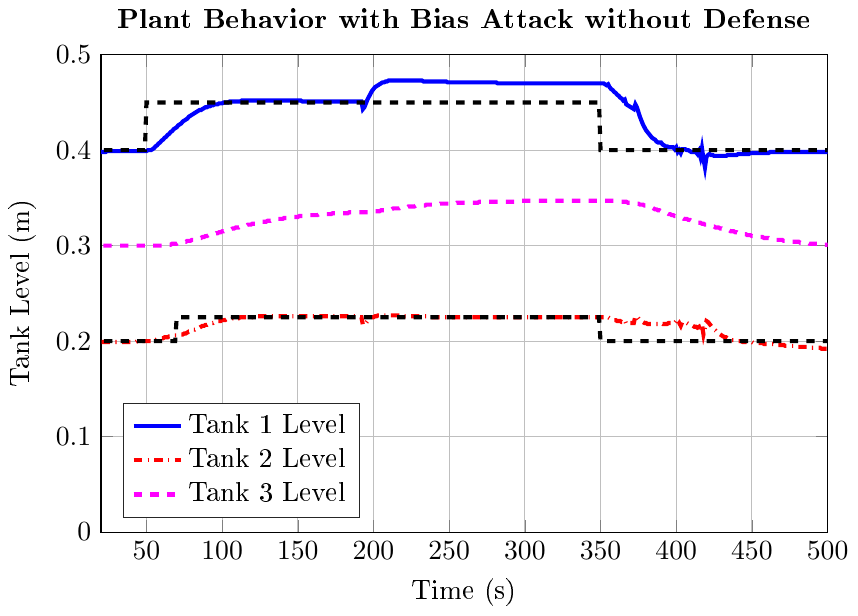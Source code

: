 % This file was created by matlab2tikz.
%
\documentclass[tikz]{standalone}
\usepackage[T1]{fontenc}
\usepackage[utf8]{inputenc}
\usepackage{pgfplots}
\usepackage{grffile}
\pgfplotsset{compat=newest}
\usetikzlibrary{plotmarks}
\usepgfplotslibrary{patchplots}
\usepackage{amsmath}

\begin{document}
\definecolor{mycolor1}{rgb}{1.0,0.0,1.0}%
%
\begin{tikzpicture}

\begin{axis}[%
width=0.761\columnwidth,
height=0.5\columnwidth,
at={(0\columnwidth,0\columnwidth)},
scale only axis,
xmin=20,
xmax=500,
xlabel={Time (s)},
xmajorgrids,
ymin=0,
ymax=0.5,
ylabel={Tank Level (m)},
ymajorgrids,
axis background/.style={fill=white},
title style={font=\bfseries},
title={Plant Behavior with Bias Attack without Defense},
legend style={at={(0.03,0.03)},anchor=south west,legend cell align=left,align=left,draw=white!15!black}
]
\addplot [color=blue,solid,line width=1.5pt]
  table[row sep=crcr]{%
0	0.4\\
1	0.4\\
2	0.41\\
3	0.411\\
4	0.409\\
5	0.407\\
6	0.405\\
7	0.404\\
8	0.402\\
9	0.402\\
10	0.401\\
11	0.4\\
12	0.4\\
13	0.399\\
14	0.399\\
15	0.399\\
16	0.399\\
17	0.398\\
18	0.398\\
19	0.398\\
20	0.398\\
21	0.398\\
22	0.398\\
23	0.398\\
24	0.399\\
25	0.399\\
26	0.399\\
27	0.399\\
28	0.399\\
29	0.399\\
30	0.399\\
31	0.399\\
32	0.399\\
33	0.399\\
34	0.399\\
35	0.399\\
36	0.399\\
37	0.399\\
38	0.399\\
39	0.399\\
40	0.399\\
41	0.399\\
42	0.399\\
43	0.399\\
44	0.399\\
45	0.399\\
46	0.399\\
47	0.399\\
48	0.399\\
49	0.399\\
50	0.399\\
51	0.4\\
52	0.4\\
53	0.4\\
54	0.401\\
55	0.402\\
56	0.404\\
57	0.405\\
58	0.407\\
59	0.408\\
60	0.41\\
61	0.411\\
62	0.413\\
63	0.414\\
64	0.416\\
65	0.417\\
66	0.419\\
67	0.42\\
68	0.422\\
69	0.423\\
70	0.424\\
71	0.426\\
72	0.427\\
73	0.428\\
74	0.43\\
75	0.431\\
76	0.432\\
77	0.433\\
78	0.435\\
79	0.436\\
80	0.437\\
81	0.438\\
82	0.439\\
83	0.44\\
84	0.441\\
85	0.442\\
86	0.442\\
87	0.443\\
88	0.444\\
89	0.445\\
90	0.445\\
91	0.446\\
92	0.446\\
93	0.447\\
94	0.447\\
95	0.448\\
96	0.448\\
97	0.448\\
98	0.449\\
99	0.449\\
100	0.449\\
101	0.45\\
102	0.45\\
103	0.45\\
104	0.45\\
105	0.451\\
106	0.451\\
107	0.451\\
108	0.451\\
109	0.451\\
110	0.451\\
111	0.451\\
112	0.451\\
113	0.452\\
114	0.452\\
115	0.452\\
116	0.452\\
117	0.452\\
118	0.452\\
119	0.452\\
120	0.452\\
121	0.452\\
122	0.452\\
123	0.452\\
124	0.452\\
125	0.452\\
126	0.452\\
127	0.452\\
128	0.452\\
129	0.452\\
130	0.452\\
131	0.452\\
132	0.452\\
133	0.452\\
134	0.452\\
135	0.452\\
136	0.452\\
137	0.452\\
138	0.452\\
139	0.452\\
140	0.452\\
141	0.452\\
142	0.452\\
143	0.452\\
144	0.452\\
145	0.452\\
146	0.452\\
147	0.452\\
148	0.452\\
149	0.452\\
150	0.452\\
151	0.452\\
152	0.452\\
153	0.451\\
154	0.451\\
155	0.451\\
156	0.451\\
157	0.451\\
158	0.451\\
159	0.451\\
160	0.451\\
161	0.451\\
162	0.451\\
163	0.451\\
164	0.451\\
165	0.451\\
166	0.451\\
167	0.451\\
168	0.451\\
169	0.451\\
170	0.451\\
171	0.451\\
172	0.451\\
173	0.451\\
174	0.451\\
175	0.451\\
176	0.451\\
177	0.451\\
178	0.451\\
179	0.451\\
180	0.451\\
181	0.451\\
182	0.451\\
183	0.451\\
184	0.451\\
185	0.451\\
186	0.451\\
187	0.451\\
188	0.451\\
189	0.451\\
190	0.451\\
191	0.451\\
192	0.451\\
193	0.443\\
194	0.445\\
195	0.449\\
196	0.453\\
197	0.456\\
198	0.459\\
199	0.462\\
200	0.464\\
201	0.466\\
202	0.467\\
203	0.468\\
204	0.469\\
205	0.47\\
206	0.471\\
207	0.471\\
208	0.472\\
209	0.472\\
210	0.473\\
211	0.473\\
212	0.473\\
213	0.473\\
214	0.473\\
215	0.473\\
216	0.473\\
217	0.473\\
218	0.473\\
219	0.473\\
220	0.473\\
221	0.473\\
222	0.473\\
223	0.473\\
224	0.473\\
225	0.473\\
226	0.473\\
227	0.473\\
228	0.473\\
229	0.473\\
230	0.473\\
231	0.473\\
232	0.473\\
233	0.472\\
234	0.472\\
235	0.472\\
236	0.472\\
237	0.472\\
238	0.472\\
239	0.472\\
240	0.472\\
241	0.472\\
242	0.472\\
243	0.472\\
244	0.472\\
245	0.472\\
246	0.472\\
247	0.472\\
248	0.472\\
249	0.471\\
250	0.471\\
251	0.471\\
252	0.471\\
253	0.471\\
254	0.471\\
255	0.471\\
256	0.471\\
257	0.471\\
258	0.471\\
259	0.471\\
260	0.471\\
261	0.471\\
262	0.471\\
263	0.471\\
264	0.471\\
265	0.471\\
266	0.471\\
267	0.471\\
268	0.471\\
269	0.471\\
270	0.471\\
271	0.471\\
272	0.471\\
273	0.471\\
274	0.471\\
275	0.471\\
276	0.471\\
277	0.471\\
278	0.471\\
279	0.471\\
280	0.471\\
281	0.471\\
282	0.47\\
283	0.47\\
284	0.47\\
285	0.47\\
286	0.47\\
287	0.47\\
288	0.47\\
289	0.47\\
290	0.47\\
291	0.47\\
292	0.47\\
293	0.47\\
294	0.47\\
295	0.47\\
296	0.47\\
297	0.47\\
298	0.47\\
299	0.47\\
300	0.47\\
301	0.47\\
302	0.47\\
303	0.47\\
304	0.47\\
305	0.47\\
306	0.47\\
307	0.47\\
308	0.47\\
309	0.47\\
310	0.47\\
311	0.47\\
312	0.47\\
313	0.47\\
314	0.47\\
315	0.47\\
316	0.47\\
317	0.47\\
318	0.47\\
319	0.47\\
320	0.47\\
321	0.47\\
322	0.47\\
323	0.47\\
324	0.47\\
325	0.47\\
326	0.47\\
327	0.47\\
328	0.47\\
329	0.47\\
330	0.47\\
331	0.47\\
332	0.47\\
333	0.47\\
334	0.47\\
335	0.47\\
336	0.47\\
337	0.47\\
338	0.47\\
339	0.47\\
340	0.47\\
341	0.47\\
342	0.47\\
343	0.47\\
344	0.47\\
345	0.47\\
346	0.47\\
347	0.47\\
348	0.47\\
349	0.47\\
350	0.47\\
351	0.47\\
352	0.47\\
353	0.469\\
354	0.468\\
355	0.469\\
356	0.466\\
357	0.464\\
358	0.463\\
359	0.461\\
360	0.46\\
361	0.458\\
362	0.457\\
363	0.455\\
364	0.454\\
365	0.452\\
366	0.453\\
367	0.448\\
368	0.447\\
369	0.446\\
370	0.445\\
371	0.444\\
372	0.443\\
373	0.448\\
374	0.445\\
375	0.44\\
376	0.435\\
377	0.431\\
378	0.427\\
379	0.424\\
380	0.421\\
381	0.419\\
382	0.417\\
383	0.415\\
384	0.413\\
385	0.412\\
386	0.411\\
387	0.409\\
388	0.408\\
389	0.408\\
390	0.408\\
391	0.406\\
392	0.405\\
393	0.404\\
394	0.404\\
395	0.403\\
396	0.403\\
397	0.403\\
398	0.403\\
399	0.401\\
400	0.403\\
401	0.398\\
402	0.4\\
403	0.397\\
404	0.401\\
405	0.401\\
406	0.401\\
407	0.4\\
408	0.4\\
409	0.399\\
410	0.398\\
411	0.398\\
412	0.398\\
413	0.398\\
414	0.396\\
415	0.399\\
416	0.393\\
417	0.402\\
418	0.391\\
419	0.382\\
420	0.393\\
421	0.395\\
422	0.396\\
423	0.395\\
424	0.395\\
425	0.394\\
426	0.394\\
427	0.394\\
428	0.394\\
429	0.394\\
430	0.394\\
431	0.394\\
432	0.394\\
433	0.394\\
434	0.395\\
435	0.395\\
436	0.395\\
437	0.395\\
438	0.395\\
439	0.395\\
440	0.395\\
441	0.396\\
442	0.396\\
443	0.396\\
444	0.396\\
445	0.396\\
446	0.396\\
447	0.396\\
448	0.396\\
449	0.397\\
450	0.397\\
451	0.397\\
452	0.397\\
453	0.397\\
454	0.397\\
455	0.397\\
456	0.397\\
457	0.397\\
458	0.397\\
459	0.397\\
460	0.397\\
461	0.397\\
462	0.398\\
463	0.398\\
464	0.398\\
465	0.398\\
466	0.398\\
467	0.398\\
468	0.398\\
469	0.398\\
470	0.398\\
471	0.398\\
472	0.398\\
473	0.398\\
474	0.398\\
475	0.398\\
476	0.398\\
477	0.398\\
478	0.398\\
479	0.398\\
480	0.398\\
481	0.398\\
482	0.398\\
483	0.398\\
484	0.398\\
485	0.398\\
486	0.398\\
487	0.398\\
488	0.398\\
489	0.398\\
490	0.398\\
491	0.398\\
492	0.398\\
493	0.398\\
494	0.398\\
495	0.398\\
496	0.398\\
497	0.398\\
498	0.398\\
499	0.398\\
500	0.398\\
};
\addlegendentry{Tank 1 Level};

\addplot [color=red,dashdotted,line width=1.5pt]
  table[row sep=crcr]{%
0	0.2\\
1	0.2\\
2	0.208\\
3	0.209\\
4	0.207\\
5	0.206\\
6	0.204\\
7	0.203\\
8	0.202\\
9	0.201\\
10	0.201\\
11	0.2\\
12	0.2\\
13	0.199\\
14	0.199\\
15	0.199\\
16	0.199\\
17	0.199\\
18	0.199\\
19	0.199\\
20	0.199\\
21	0.199\\
22	0.199\\
23	0.199\\
24	0.199\\
25	0.199\\
26	0.199\\
27	0.199\\
28	0.199\\
29	0.199\\
30	0.199\\
31	0.199\\
32	0.199\\
33	0.199\\
34	0.199\\
35	0.199\\
36	0.199\\
37	0.199\\
38	0.199\\
39	0.199\\
40	0.199\\
41	0.199\\
42	0.199\\
43	0.199\\
44	0.2\\
45	0.2\\
46	0.2\\
47	0.2\\
48	0.2\\
49	0.2\\
50	0.2\\
51	0.2\\
52	0.2\\
53	0.2\\
54	0.2\\
55	0.201\\
56	0.201\\
57	0.202\\
58	0.202\\
59	0.203\\
60	0.203\\
61	0.203\\
62	0.204\\
63	0.204\\
64	0.204\\
65	0.205\\
66	0.205\\
67	0.205\\
68	0.206\\
69	0.206\\
70	0.206\\
71	0.206\\
72	0.206\\
73	0.207\\
74	0.207\\
75	0.208\\
76	0.208\\
77	0.209\\
78	0.21\\
79	0.21\\
80	0.211\\
81	0.212\\
82	0.212\\
83	0.213\\
84	0.214\\
85	0.214\\
86	0.215\\
87	0.216\\
88	0.216\\
89	0.217\\
90	0.217\\
91	0.218\\
92	0.218\\
93	0.219\\
94	0.219\\
95	0.22\\
96	0.22\\
97	0.221\\
98	0.221\\
99	0.221\\
100	0.222\\
101	0.222\\
102	0.222\\
103	0.223\\
104	0.223\\
105	0.223\\
106	0.223\\
107	0.224\\
108	0.224\\
109	0.224\\
110	0.224\\
111	0.224\\
112	0.225\\
113	0.225\\
114	0.225\\
115	0.225\\
116	0.225\\
117	0.225\\
118	0.225\\
119	0.225\\
120	0.225\\
121	0.226\\
122	0.226\\
123	0.226\\
124	0.226\\
125	0.226\\
126	0.226\\
127	0.226\\
128	0.226\\
129	0.226\\
130	0.226\\
131	0.226\\
132	0.226\\
133	0.226\\
134	0.226\\
135	0.226\\
136	0.226\\
137	0.226\\
138	0.226\\
139	0.226\\
140	0.226\\
141	0.226\\
142	0.226\\
143	0.226\\
144	0.226\\
145	0.226\\
146	0.226\\
147	0.226\\
148	0.226\\
149	0.226\\
150	0.226\\
151	0.226\\
152	0.226\\
153	0.226\\
154	0.226\\
155	0.226\\
156	0.226\\
157	0.226\\
158	0.226\\
159	0.226\\
160	0.226\\
161	0.226\\
162	0.226\\
163	0.226\\
164	0.226\\
165	0.226\\
166	0.226\\
167	0.226\\
168	0.226\\
169	0.226\\
170	0.226\\
171	0.226\\
172	0.226\\
173	0.226\\
174	0.226\\
175	0.226\\
176	0.226\\
177	0.226\\
178	0.226\\
179	0.226\\
180	0.226\\
181	0.226\\
182	0.226\\
183	0.226\\
184	0.226\\
185	0.226\\
186	0.226\\
187	0.226\\
188	0.226\\
189	0.226\\
190	0.226\\
191	0.225\\
192	0.225\\
193	0.217\\
194	0.217\\
195	0.219\\
196	0.221\\
197	0.222\\
198	0.224\\
199	0.225\\
200	0.225\\
201	0.226\\
202	0.226\\
203	0.227\\
204	0.227\\
205	0.227\\
206	0.227\\
207	0.227\\
208	0.227\\
209	0.227\\
210	0.227\\
211	0.227\\
212	0.227\\
213	0.227\\
214	0.227\\
215	0.227\\
216	0.227\\
217	0.227\\
218	0.227\\
219	0.226\\
220	0.226\\
221	0.226\\
222	0.226\\
223	0.226\\
224	0.226\\
225	0.226\\
226	0.226\\
227	0.226\\
228	0.226\\
229	0.226\\
230	0.226\\
231	0.226\\
232	0.226\\
233	0.226\\
234	0.226\\
235	0.226\\
236	0.226\\
237	0.226\\
238	0.225\\
239	0.225\\
240	0.225\\
241	0.225\\
242	0.225\\
243	0.225\\
244	0.225\\
245	0.225\\
246	0.225\\
247	0.225\\
248	0.225\\
249	0.225\\
250	0.225\\
251	0.225\\
252	0.225\\
253	0.225\\
254	0.225\\
255	0.225\\
256	0.225\\
257	0.225\\
258	0.225\\
259	0.225\\
260	0.225\\
261	0.225\\
262	0.225\\
263	0.225\\
264	0.225\\
265	0.225\\
266	0.225\\
267	0.225\\
268	0.225\\
269	0.225\\
270	0.225\\
271	0.225\\
272	0.225\\
273	0.225\\
274	0.225\\
275	0.225\\
276	0.225\\
277	0.225\\
278	0.225\\
279	0.225\\
280	0.225\\
281	0.225\\
282	0.225\\
283	0.225\\
284	0.225\\
285	0.225\\
286	0.225\\
287	0.225\\
288	0.225\\
289	0.225\\
290	0.225\\
291	0.225\\
292	0.225\\
293	0.225\\
294	0.225\\
295	0.225\\
296	0.225\\
297	0.225\\
298	0.225\\
299	0.225\\
300	0.225\\
301	0.225\\
302	0.225\\
303	0.225\\
304	0.225\\
305	0.225\\
306	0.225\\
307	0.225\\
308	0.225\\
309	0.225\\
310	0.225\\
311	0.225\\
312	0.225\\
313	0.225\\
314	0.225\\
315	0.225\\
316	0.225\\
317	0.225\\
318	0.225\\
319	0.225\\
320	0.225\\
321	0.225\\
322	0.225\\
323	0.225\\
324	0.225\\
325	0.225\\
326	0.225\\
327	0.225\\
328	0.225\\
329	0.225\\
330	0.225\\
331	0.225\\
332	0.225\\
333	0.225\\
334	0.225\\
335	0.225\\
336	0.225\\
337	0.225\\
338	0.225\\
339	0.225\\
340	0.225\\
341	0.225\\
342	0.225\\
343	0.225\\
344	0.225\\
345	0.225\\
346	0.225\\
347	0.225\\
348	0.225\\
349	0.225\\
350	0.225\\
351	0.225\\
352	0.225\\
353	0.225\\
354	0.224\\
355	0.225\\
356	0.224\\
357	0.223\\
358	0.223\\
359	0.222\\
360	0.222\\
361	0.221\\
362	0.221\\
363	0.221\\
364	0.22\\
365	0.22\\
366	0.222\\
367	0.218\\
368	0.219\\
369	0.219\\
370	0.219\\
371	0.219\\
372	0.219\\
373	0.226\\
374	0.226\\
375	0.224\\
376	0.222\\
377	0.221\\
378	0.22\\
379	0.219\\
380	0.219\\
381	0.218\\
382	0.218\\
383	0.218\\
384	0.218\\
385	0.218\\
386	0.218\\
387	0.218\\
388	0.218\\
389	0.218\\
390	0.219\\
391	0.218\\
392	0.218\\
393	0.218\\
394	0.218\\
395	0.219\\
396	0.219\\
397	0.219\\
398	0.22\\
399	0.219\\
400	0.221\\
401	0.217\\
402	0.219\\
403	0.216\\
404	0.22\\
405	0.22\\
406	0.22\\
407	0.219\\
408	0.218\\
409	0.218\\
410	0.217\\
411	0.216\\
412	0.215\\
413	0.215\\
414	0.214\\
415	0.215\\
416	0.21\\
417	0.217\\
418	0.207\\
419	0.214\\
420	0.221\\
421	0.22\\
422	0.218\\
423	0.216\\
424	0.214\\
425	0.212\\
426	0.211\\
427	0.209\\
428	0.208\\
429	0.207\\
430	0.206\\
431	0.205\\
432	0.204\\
433	0.204\\
434	0.203\\
435	0.202\\
436	0.202\\
437	0.201\\
438	0.201\\
439	0.201\\
440	0.2\\
441	0.2\\
442	0.2\\
443	0.2\\
444	0.199\\
445	0.199\\
446	0.199\\
447	0.199\\
448	0.199\\
449	0.199\\
450	0.199\\
451	0.198\\
452	0.198\\
453	0.198\\
454	0.198\\
455	0.198\\
456	0.198\\
457	0.198\\
458	0.197\\
459	0.197\\
460	0.197\\
461	0.197\\
462	0.197\\
463	0.197\\
464	0.197\\
465	0.196\\
466	0.196\\
467	0.196\\
468	0.196\\
469	0.196\\
470	0.196\\
471	0.196\\
472	0.195\\
473	0.195\\
474	0.195\\
475	0.195\\
476	0.195\\
477	0.195\\
478	0.195\\
479	0.195\\
480	0.194\\
481	0.194\\
482	0.194\\
483	0.194\\
484	0.194\\
485	0.194\\
486	0.194\\
487	0.194\\
488	0.193\\
489	0.193\\
490	0.193\\
491	0.193\\
492	0.193\\
493	0.193\\
494	0.193\\
495	0.193\\
496	0.192\\
497	0.192\\
498	0.192\\
499	0.192\\
500	0.192\\
};
\addlegendentry{Tank 2 Level};

\addplot [color=mycolor1,dashed,line width=1.5pt]
  table[row sep=crcr]{%
0	0.3\\
1	0.3\\
2	0.3\\
3	0.3\\
4	0.301\\
5	0.301\\
6	0.301\\
7	0.301\\
8	0.301\\
9	0.301\\
10	0.301\\
11	0.301\\
12	0.301\\
13	0.301\\
14	0.301\\
15	0.301\\
16	0.301\\
17	0.301\\
18	0.301\\
19	0.301\\
20	0.301\\
21	0.3\\
22	0.3\\
23	0.3\\
24	0.3\\
25	0.3\\
26	0.3\\
27	0.3\\
28	0.3\\
29	0.3\\
30	0.3\\
31	0.3\\
32	0.3\\
33	0.3\\
34	0.3\\
35	0.3\\
36	0.3\\
37	0.3\\
38	0.3\\
39	0.3\\
40	0.3\\
41	0.3\\
42	0.3\\
43	0.3\\
44	0.3\\
45	0.3\\
46	0.3\\
47	0.3\\
48	0.3\\
49	0.3\\
50	0.3\\
51	0.3\\
52	0.3\\
53	0.3\\
54	0.3\\
55	0.3\\
56	0.3\\
57	0.3\\
58	0.3\\
59	0.3\\
60	0.3\\
61	0.3\\
62	0.301\\
63	0.301\\
64	0.301\\
65	0.301\\
66	0.301\\
67	0.302\\
68	0.302\\
69	0.302\\
70	0.302\\
71	0.303\\
72	0.303\\
73	0.303\\
74	0.304\\
75	0.304\\
76	0.304\\
77	0.305\\
78	0.305\\
79	0.305\\
80	0.306\\
81	0.306\\
82	0.307\\
83	0.307\\
84	0.307\\
85	0.308\\
86	0.308\\
87	0.309\\
88	0.309\\
89	0.31\\
90	0.31\\
91	0.311\\
92	0.311\\
93	0.311\\
94	0.312\\
95	0.312\\
96	0.313\\
97	0.313\\
98	0.314\\
99	0.314\\
100	0.315\\
101	0.315\\
102	0.316\\
103	0.316\\
104	0.316\\
105	0.317\\
106	0.317\\
107	0.318\\
108	0.318\\
109	0.319\\
110	0.319\\
111	0.319\\
112	0.32\\
113	0.32\\
114	0.32\\
115	0.321\\
116	0.321\\
117	0.322\\
118	0.322\\
119	0.322\\
120	0.323\\
121	0.323\\
122	0.323\\
123	0.324\\
124	0.324\\
125	0.324\\
126	0.325\\
127	0.325\\
128	0.325\\
129	0.325\\
130	0.326\\
131	0.326\\
132	0.326\\
133	0.327\\
134	0.327\\
135	0.327\\
136	0.327\\
137	0.328\\
138	0.328\\
139	0.328\\
140	0.328\\
141	0.329\\
142	0.329\\
143	0.329\\
144	0.329\\
145	0.329\\
146	0.33\\
147	0.33\\
148	0.33\\
149	0.33\\
150	0.33\\
151	0.331\\
152	0.331\\
153	0.331\\
154	0.331\\
155	0.331\\
156	0.331\\
157	0.332\\
158	0.332\\
159	0.332\\
160	0.332\\
161	0.332\\
162	0.332\\
163	0.332\\
164	0.333\\
165	0.333\\
166	0.333\\
167	0.333\\
168	0.333\\
169	0.333\\
170	0.333\\
171	0.333\\
172	0.333\\
173	0.334\\
174	0.334\\
175	0.334\\
176	0.334\\
177	0.334\\
178	0.334\\
179	0.334\\
180	0.334\\
181	0.334\\
182	0.334\\
183	0.334\\
184	0.335\\
185	0.335\\
186	0.335\\
187	0.335\\
188	0.335\\
189	0.335\\
190	0.335\\
191	0.335\\
192	0.335\\
193	0.335\\
194	0.335\\
195	0.335\\
196	0.335\\
197	0.335\\
198	0.335\\
199	0.335\\
200	0.335\\
201	0.336\\
202	0.336\\
203	0.336\\
204	0.336\\
205	0.337\\
206	0.337\\
207	0.337\\
208	0.337\\
209	0.338\\
210	0.338\\
211	0.338\\
212	0.338\\
213	0.339\\
214	0.339\\
215	0.339\\
216	0.339\\
217	0.339\\
218	0.34\\
219	0.34\\
220	0.34\\
221	0.34\\
222	0.34\\
223	0.341\\
224	0.341\\
225	0.341\\
226	0.341\\
227	0.341\\
228	0.342\\
229	0.342\\
230	0.342\\
231	0.342\\
232	0.342\\
233	0.342\\
234	0.342\\
235	0.343\\
236	0.343\\
237	0.343\\
238	0.343\\
239	0.343\\
240	0.343\\
241	0.343\\
242	0.343\\
243	0.343\\
244	0.344\\
245	0.344\\
246	0.344\\
247	0.344\\
248	0.344\\
249	0.344\\
250	0.344\\
251	0.344\\
252	0.344\\
253	0.344\\
254	0.344\\
255	0.345\\
256	0.345\\
257	0.345\\
258	0.345\\
259	0.345\\
260	0.345\\
261	0.345\\
262	0.345\\
263	0.345\\
264	0.345\\
265	0.345\\
266	0.345\\
267	0.345\\
268	0.345\\
269	0.345\\
270	0.346\\
271	0.346\\
272	0.346\\
273	0.346\\
274	0.346\\
275	0.346\\
276	0.346\\
277	0.346\\
278	0.346\\
279	0.346\\
280	0.346\\
281	0.346\\
282	0.346\\
283	0.346\\
284	0.346\\
285	0.346\\
286	0.346\\
287	0.346\\
288	0.346\\
289	0.346\\
290	0.346\\
291	0.346\\
292	0.346\\
293	0.346\\
294	0.346\\
295	0.346\\
296	0.346\\
297	0.346\\
298	0.347\\
299	0.347\\
300	0.347\\
301	0.347\\
302	0.347\\
303	0.347\\
304	0.347\\
305	0.347\\
306	0.347\\
307	0.347\\
308	0.347\\
309	0.347\\
310	0.347\\
311	0.347\\
312	0.347\\
313	0.347\\
314	0.347\\
315	0.347\\
316	0.347\\
317	0.347\\
318	0.347\\
319	0.347\\
320	0.347\\
321	0.347\\
322	0.347\\
323	0.347\\
324	0.347\\
325	0.347\\
326	0.347\\
327	0.347\\
328	0.347\\
329	0.347\\
330	0.347\\
331	0.347\\
332	0.347\\
333	0.347\\
334	0.347\\
335	0.347\\
336	0.347\\
337	0.347\\
338	0.347\\
339	0.347\\
340	0.347\\
341	0.347\\
342	0.347\\
343	0.347\\
344	0.347\\
345	0.347\\
346	0.347\\
347	0.347\\
348	0.347\\
349	0.347\\
350	0.347\\
351	0.347\\
352	0.347\\
353	0.347\\
354	0.347\\
355	0.347\\
356	0.347\\
357	0.347\\
358	0.347\\
359	0.347\\
360	0.347\\
361	0.347\\
362	0.347\\
363	0.346\\
364	0.346\\
365	0.346\\
366	0.346\\
367	0.346\\
368	0.345\\
369	0.345\\
370	0.345\\
371	0.344\\
372	0.344\\
373	0.344\\
374	0.344\\
375	0.344\\
376	0.343\\
377	0.343\\
378	0.343\\
379	0.342\\
380	0.342\\
381	0.341\\
382	0.341\\
383	0.34\\
384	0.34\\
385	0.339\\
386	0.338\\
387	0.338\\
388	0.337\\
389	0.337\\
390	0.336\\
391	0.336\\
392	0.335\\
393	0.334\\
394	0.334\\
395	0.333\\
396	0.333\\
397	0.332\\
398	0.332\\
399	0.331\\
400	0.331\\
401	0.33\\
402	0.33\\
403	0.329\\
404	0.329\\
405	0.328\\
406	0.328\\
407	0.328\\
408	0.327\\
409	0.327\\
410	0.326\\
411	0.326\\
412	0.325\\
413	0.325\\
414	0.324\\
415	0.324\\
416	0.324\\
417	0.323\\
418	0.323\\
419	0.322\\
420	0.322\\
421	0.321\\
422	0.321\\
423	0.321\\
424	0.32\\
425	0.32\\
426	0.319\\
427	0.319\\
428	0.319\\
429	0.318\\
430	0.318\\
431	0.317\\
432	0.317\\
433	0.317\\
434	0.316\\
435	0.316\\
436	0.315\\
437	0.315\\
438	0.315\\
439	0.314\\
440	0.314\\
441	0.313\\
442	0.313\\
443	0.313\\
444	0.312\\
445	0.312\\
446	0.312\\
447	0.311\\
448	0.311\\
449	0.311\\
450	0.31\\
451	0.31\\
452	0.31\\
453	0.31\\
454	0.309\\
455	0.309\\
456	0.309\\
457	0.309\\
458	0.308\\
459	0.308\\
460	0.308\\
461	0.308\\
462	0.307\\
463	0.307\\
464	0.307\\
465	0.307\\
466	0.306\\
467	0.306\\
468	0.306\\
469	0.306\\
470	0.306\\
471	0.305\\
472	0.305\\
473	0.305\\
474	0.305\\
475	0.305\\
476	0.304\\
477	0.304\\
478	0.304\\
479	0.304\\
480	0.304\\
481	0.304\\
482	0.303\\
483	0.303\\
484	0.303\\
485	0.303\\
486	0.303\\
487	0.303\\
488	0.302\\
489	0.302\\
490	0.302\\
491	0.302\\
492	0.302\\
493	0.302\\
494	0.302\\
495	0.301\\
496	0.301\\
497	0.301\\
498	0.301\\
499	0.301\\
500	0.301\\
};
\addlegendentry{Tank 3 Level};

\addplot [color=black,dashed,line width=1.5pt,forget plot]
  table[row sep=crcr]{%
0	0.4\\
1	0.4\\
2	0.4\\
3	0.4\\
4	0.4\\
5	0.4\\
6	0.4\\
7	0.4\\
8	0.4\\
9	0.4\\
10	0.4\\
11	0.4\\
12	0.4\\
13	0.4\\
14	0.4\\
15	0.4\\
16	0.4\\
17	0.4\\
18	0.4\\
19	0.4\\
20	0.4\\
21	0.4\\
22	0.4\\
23	0.4\\
24	0.4\\
25	0.4\\
26	0.4\\
27	0.4\\
28	0.4\\
29	0.4\\
30	0.4\\
31	0.4\\
32	0.4\\
33	0.4\\
34	0.4\\
35	0.4\\
36	0.4\\
37	0.4\\
38	0.4\\
39	0.4\\
40	0.4\\
41	0.4\\
42	0.4\\
43	0.4\\
44	0.4\\
45	0.4\\
46	0.4\\
47	0.4\\
48	0.4\\
49	0.4\\
50	0.45\\
51	0.45\\
52	0.45\\
53	0.45\\
54	0.45\\
55	0.45\\
56	0.45\\
57	0.45\\
58	0.45\\
59	0.45\\
60	0.45\\
61	0.45\\
62	0.45\\
63	0.45\\
64	0.45\\
65	0.45\\
66	0.45\\
67	0.45\\
68	0.45\\
69	0.45\\
70	0.45\\
71	0.45\\
72	0.45\\
73	0.45\\
74	0.45\\
75	0.45\\
76	0.45\\
77	0.45\\
78	0.45\\
79	0.45\\
80	0.45\\
81	0.45\\
82	0.45\\
83	0.45\\
84	0.45\\
85	0.45\\
86	0.45\\
87	0.45\\
88	0.45\\
89	0.45\\
90	0.45\\
91	0.45\\
92	0.45\\
93	0.45\\
94	0.45\\
95	0.45\\
96	0.45\\
97	0.45\\
98	0.45\\
99	0.45\\
100	0.45\\
101	0.45\\
102	0.45\\
103	0.45\\
104	0.45\\
105	0.45\\
106	0.45\\
107	0.45\\
108	0.45\\
109	0.45\\
110	0.45\\
111	0.45\\
112	0.45\\
113	0.45\\
114	0.45\\
115	0.45\\
116	0.45\\
117	0.45\\
118	0.45\\
119	0.45\\
120	0.45\\
121	0.45\\
122	0.45\\
123	0.45\\
124	0.45\\
125	0.45\\
126	0.45\\
127	0.45\\
128	0.45\\
129	0.45\\
130	0.45\\
131	0.45\\
132	0.45\\
133	0.45\\
134	0.45\\
135	0.45\\
136	0.45\\
137	0.45\\
138	0.45\\
139	0.45\\
140	0.45\\
141	0.45\\
142	0.45\\
143	0.45\\
144	0.45\\
145	0.45\\
146	0.45\\
147	0.45\\
148	0.45\\
149	0.45\\
150	0.45\\
151	0.45\\
152	0.45\\
153	0.45\\
154	0.45\\
155	0.45\\
156	0.45\\
157	0.45\\
158	0.45\\
159	0.45\\
160	0.45\\
161	0.45\\
162	0.45\\
163	0.45\\
164	0.45\\
165	0.45\\
166	0.45\\
167	0.45\\
168	0.45\\
169	0.45\\
170	0.45\\
171	0.45\\
172	0.45\\
173	0.45\\
174	0.45\\
175	0.45\\
176	0.45\\
177	0.45\\
178	0.45\\
179	0.45\\
180	0.45\\
181	0.45\\
182	0.45\\
183	0.45\\
184	0.45\\
185	0.45\\
186	0.45\\
187	0.45\\
188	0.45\\
189	0.45\\
190	0.45\\
191	0.45\\
192	0.45\\
193	0.45\\
194	0.45\\
195	0.45\\
196	0.45\\
197	0.45\\
198	0.45\\
199	0.45\\
200	0.45\\
201	0.45\\
202	0.45\\
203	0.45\\
204	0.45\\
205	0.45\\
206	0.45\\
207	0.45\\
208	0.45\\
209	0.45\\
210	0.45\\
211	0.45\\
212	0.45\\
213	0.45\\
214	0.45\\
215	0.45\\
216	0.45\\
217	0.45\\
218	0.45\\
219	0.45\\
220	0.45\\
221	0.45\\
222	0.45\\
223	0.45\\
224	0.45\\
225	0.45\\
226	0.45\\
227	0.45\\
228	0.45\\
229	0.45\\
230	0.45\\
231	0.45\\
232	0.45\\
233	0.45\\
234	0.45\\
235	0.45\\
236	0.45\\
237	0.45\\
238	0.45\\
239	0.45\\
240	0.45\\
241	0.45\\
242	0.45\\
243	0.45\\
244	0.45\\
245	0.45\\
246	0.45\\
247	0.45\\
248	0.45\\
249	0.45\\
250	0.45\\
251	0.45\\
252	0.45\\
253	0.45\\
254	0.45\\
255	0.45\\
256	0.45\\
257	0.45\\
258	0.45\\
259	0.45\\
260	0.45\\
261	0.45\\
262	0.45\\
263	0.45\\
264	0.45\\
265	0.45\\
266	0.45\\
267	0.45\\
268	0.45\\
269	0.45\\
270	0.45\\
271	0.45\\
272	0.45\\
273	0.45\\
274	0.45\\
275	0.45\\
276	0.45\\
277	0.45\\
278	0.45\\
279	0.45\\
280	0.45\\
281	0.45\\
282	0.45\\
283	0.45\\
284	0.45\\
285	0.45\\
286	0.45\\
287	0.45\\
288	0.45\\
289	0.45\\
290	0.45\\
291	0.45\\
292	0.45\\
293	0.45\\
294	0.45\\
295	0.45\\
296	0.45\\
297	0.45\\
298	0.45\\
299	0.45\\
300	0.45\\
301	0.45\\
302	0.45\\
303	0.45\\
304	0.45\\
305	0.45\\
306	0.45\\
307	0.45\\
308	0.45\\
309	0.45\\
310	0.45\\
311	0.45\\
312	0.45\\
313	0.45\\
314	0.45\\
315	0.45\\
316	0.45\\
317	0.45\\
318	0.45\\
319	0.45\\
320	0.45\\
321	0.45\\
322	0.45\\
323	0.45\\
324	0.45\\
325	0.45\\
326	0.45\\
327	0.45\\
328	0.45\\
329	0.45\\
330	0.45\\
331	0.45\\
332	0.45\\
333	0.45\\
334	0.45\\
335	0.45\\
336	0.45\\
337	0.45\\
338	0.45\\
339	0.45\\
340	0.45\\
341	0.45\\
342	0.45\\
343	0.45\\
344	0.45\\
345	0.45\\
346	0.45\\
347	0.45\\
348	0.45\\
349	0.45\\
350	0.4\\
351	0.4\\
352	0.4\\
353	0.4\\
354	0.4\\
355	0.4\\
356	0.4\\
357	0.4\\
358	0.4\\
359	0.4\\
360	0.4\\
361	0.4\\
362	0.4\\
363	0.4\\
364	0.4\\
365	0.4\\
366	0.4\\
367	0.4\\
368	0.4\\
369	0.4\\
370	0.4\\
371	0.4\\
372	0.4\\
373	0.4\\
374	0.4\\
375	0.4\\
376	0.4\\
377	0.4\\
378	0.4\\
379	0.4\\
380	0.4\\
381	0.4\\
382	0.4\\
383	0.4\\
384	0.4\\
385	0.4\\
386	0.4\\
387	0.4\\
388	0.4\\
389	0.4\\
390	0.4\\
391	0.4\\
392	0.4\\
393	0.4\\
394	0.4\\
395	0.4\\
396	0.4\\
397	0.4\\
398	0.4\\
399	0.4\\
400	0.4\\
401	0.4\\
402	0.4\\
403	0.4\\
404	0.4\\
405	0.4\\
406	0.4\\
407	0.4\\
408	0.4\\
409	0.4\\
410	0.4\\
411	0.4\\
412	0.4\\
413	0.4\\
414	0.4\\
415	0.4\\
416	0.4\\
417	0.4\\
418	0.4\\
419	0.4\\
420	0.4\\
421	0.4\\
422	0.4\\
423	0.4\\
424	0.4\\
425	0.4\\
426	0.4\\
427	0.4\\
428	0.4\\
429	0.4\\
430	0.4\\
431	0.4\\
432	0.4\\
433	0.4\\
434	0.4\\
435	0.4\\
436	0.4\\
437	0.4\\
438	0.4\\
439	0.4\\
440	0.4\\
441	0.4\\
442	0.4\\
443	0.4\\
444	0.4\\
445	0.4\\
446	0.4\\
447	0.4\\
448	0.4\\
449	0.4\\
450	0.4\\
451	0.4\\
452	0.4\\
453	0.4\\
454	0.4\\
455	0.4\\
456	0.4\\
457	0.4\\
458	0.4\\
459	0.4\\
460	0.4\\
461	0.4\\
462	0.4\\
463	0.4\\
464	0.4\\
465	0.4\\
466	0.4\\
467	0.4\\
468	0.4\\
469	0.4\\
470	0.4\\
471	0.4\\
472	0.4\\
473	0.4\\
474	0.4\\
475	0.4\\
476	0.4\\
477	0.4\\
478	0.4\\
479	0.4\\
480	0.4\\
481	0.4\\
482	0.4\\
483	0.4\\
484	0.4\\
485	0.4\\
486	0.4\\
487	0.4\\
488	0.4\\
489	0.4\\
490	0.4\\
491	0.4\\
492	0.4\\
493	0.4\\
494	0.4\\
495	0.4\\
496	0.4\\
497	0.4\\
498	0.4\\
499	0.4\\
500	0.4\\
};
\addplot [color=black,dashed,line width=1.5pt,forget plot]
  table[row sep=crcr]{%
0	0.2\\
1	0.2\\
2	0.2\\
3	0.2\\
4	0.2\\
5	0.2\\
6	0.2\\
7	0.2\\
8	0.2\\
9	0.2\\
10	0.2\\
11	0.2\\
12	0.2\\
13	0.2\\
14	0.2\\
15	0.2\\
16	0.2\\
17	0.2\\
18	0.2\\
19	0.2\\
20	0.2\\
21	0.2\\
22	0.2\\
23	0.2\\
24	0.2\\
25	0.2\\
26	0.2\\
27	0.2\\
28	0.2\\
29	0.2\\
30	0.2\\
31	0.2\\
32	0.2\\
33	0.2\\
34	0.2\\
35	0.2\\
36	0.2\\
37	0.2\\
38	0.2\\
39	0.2\\
40	0.2\\
41	0.2\\
42	0.2\\
43	0.2\\
44	0.2\\
45	0.2\\
46	0.2\\
47	0.2\\
48	0.2\\
49	0.2\\
50	0.2\\
51	0.2\\
52	0.2\\
53	0.2\\
54	0.2\\
55	0.2\\
56	0.2\\
57	0.2\\
58	0.2\\
59	0.2\\
60	0.2\\
61	0.2\\
62	0.2\\
63	0.2\\
64	0.2\\
65	0.2\\
66	0.2\\
67	0.2\\
68	0.2\\
69	0.2\\
70	0.225\\
71	0.225\\
72	0.225\\
73	0.225\\
74	0.225\\
75	0.225\\
76	0.225\\
77	0.225\\
78	0.225\\
79	0.225\\
80	0.225\\
81	0.225\\
82	0.225\\
83	0.225\\
84	0.225\\
85	0.225\\
86	0.225\\
87	0.225\\
88	0.225\\
89	0.225\\
90	0.225\\
91	0.225\\
92	0.225\\
93	0.225\\
94	0.225\\
95	0.225\\
96	0.225\\
97	0.225\\
98	0.225\\
99	0.225\\
100	0.225\\
101	0.225\\
102	0.225\\
103	0.225\\
104	0.225\\
105	0.225\\
106	0.225\\
107	0.225\\
108	0.225\\
109	0.225\\
110	0.225\\
111	0.225\\
112	0.225\\
113	0.225\\
114	0.225\\
115	0.225\\
116	0.225\\
117	0.225\\
118	0.225\\
119	0.225\\
120	0.225\\
121	0.225\\
122	0.225\\
123	0.225\\
124	0.225\\
125	0.225\\
126	0.225\\
127	0.225\\
128	0.225\\
129	0.225\\
130	0.225\\
131	0.225\\
132	0.225\\
133	0.225\\
134	0.225\\
135	0.225\\
136	0.225\\
137	0.225\\
138	0.225\\
139	0.225\\
140	0.225\\
141	0.225\\
142	0.225\\
143	0.225\\
144	0.225\\
145	0.225\\
146	0.225\\
147	0.225\\
148	0.225\\
149	0.225\\
150	0.225\\
151	0.225\\
152	0.225\\
153	0.225\\
154	0.225\\
155	0.225\\
156	0.225\\
157	0.225\\
158	0.225\\
159	0.225\\
160	0.225\\
161	0.225\\
162	0.225\\
163	0.225\\
164	0.225\\
165	0.225\\
166	0.225\\
167	0.225\\
168	0.225\\
169	0.225\\
170	0.225\\
171	0.225\\
172	0.225\\
173	0.225\\
174	0.225\\
175	0.225\\
176	0.225\\
177	0.225\\
178	0.225\\
179	0.225\\
180	0.225\\
181	0.225\\
182	0.225\\
183	0.225\\
184	0.225\\
185	0.225\\
186	0.225\\
187	0.225\\
188	0.225\\
189	0.225\\
190	0.225\\
191	0.225\\
192	0.225\\
193	0.225\\
194	0.225\\
195	0.225\\
196	0.225\\
197	0.225\\
198	0.225\\
199	0.225\\
200	0.225\\
201	0.225\\
202	0.225\\
203	0.225\\
204	0.225\\
205	0.225\\
206	0.225\\
207	0.225\\
208	0.225\\
209	0.225\\
210	0.225\\
211	0.225\\
212	0.225\\
213	0.225\\
214	0.225\\
215	0.225\\
216	0.225\\
217	0.225\\
218	0.225\\
219	0.225\\
220	0.225\\
221	0.225\\
222	0.225\\
223	0.225\\
224	0.225\\
225	0.225\\
226	0.225\\
227	0.225\\
228	0.225\\
229	0.225\\
230	0.225\\
231	0.225\\
232	0.225\\
233	0.225\\
234	0.225\\
235	0.225\\
236	0.225\\
237	0.225\\
238	0.225\\
239	0.225\\
240	0.225\\
241	0.225\\
242	0.225\\
243	0.225\\
244	0.225\\
245	0.225\\
246	0.225\\
247	0.225\\
248	0.225\\
249	0.225\\
250	0.225\\
251	0.225\\
252	0.225\\
253	0.225\\
254	0.225\\
255	0.225\\
256	0.225\\
257	0.225\\
258	0.225\\
259	0.225\\
260	0.225\\
261	0.225\\
262	0.225\\
263	0.225\\
264	0.225\\
265	0.225\\
266	0.225\\
267	0.225\\
268	0.225\\
269	0.225\\
270	0.225\\
271	0.225\\
272	0.225\\
273	0.225\\
274	0.225\\
275	0.225\\
276	0.225\\
277	0.225\\
278	0.225\\
279	0.225\\
280	0.225\\
281	0.225\\
282	0.225\\
283	0.225\\
284	0.225\\
285	0.225\\
286	0.225\\
287	0.225\\
288	0.225\\
289	0.225\\
290	0.225\\
291	0.225\\
292	0.225\\
293	0.225\\
294	0.225\\
295	0.225\\
296	0.225\\
297	0.225\\
298	0.225\\
299	0.225\\
300	0.225\\
301	0.225\\
302	0.225\\
303	0.225\\
304	0.225\\
305	0.225\\
306	0.225\\
307	0.225\\
308	0.225\\
309	0.225\\
310	0.225\\
311	0.225\\
312	0.225\\
313	0.225\\
314	0.225\\
315	0.225\\
316	0.225\\
317	0.225\\
318	0.225\\
319	0.225\\
320	0.225\\
321	0.225\\
322	0.225\\
323	0.225\\
324	0.225\\
325	0.225\\
326	0.225\\
327	0.225\\
328	0.225\\
329	0.225\\
330	0.225\\
331	0.225\\
332	0.225\\
333	0.225\\
334	0.225\\
335	0.225\\
336	0.225\\
337	0.225\\
338	0.225\\
339	0.225\\
340	0.225\\
341	0.225\\
342	0.225\\
343	0.225\\
344	0.225\\
345	0.225\\
346	0.225\\
347	0.225\\
348	0.225\\
349	0.225\\
350	0.2\\
351	0.2\\
352	0.2\\
353	0.2\\
354	0.2\\
355	0.2\\
356	0.2\\
357	0.2\\
358	0.2\\
359	0.2\\
360	0.2\\
361	0.2\\
362	0.2\\
363	0.2\\
364	0.2\\
365	0.2\\
366	0.2\\
367	0.2\\
368	0.2\\
369	0.2\\
370	0.2\\
371	0.2\\
372	0.2\\
373	0.2\\
374	0.2\\
375	0.2\\
376	0.2\\
377	0.2\\
378	0.2\\
379	0.2\\
380	0.2\\
381	0.2\\
382	0.2\\
383	0.2\\
384	0.2\\
385	0.2\\
386	0.2\\
387	0.2\\
388	0.2\\
389	0.2\\
390	0.2\\
391	0.2\\
392	0.2\\
393	0.2\\
394	0.2\\
395	0.2\\
396	0.2\\
397	0.2\\
398	0.2\\
399	0.2\\
400	0.2\\
401	0.2\\
402	0.2\\
403	0.2\\
404	0.2\\
405	0.2\\
406	0.2\\
407	0.2\\
408	0.2\\
409	0.2\\
410	0.2\\
411	0.2\\
412	0.2\\
413	0.2\\
414	0.2\\
415	0.2\\
416	0.2\\
417	0.2\\
418	0.2\\
419	0.2\\
420	0.2\\
421	0.2\\
422	0.2\\
423	0.2\\
424	0.2\\
425	0.2\\
426	0.2\\
427	0.2\\
428	0.2\\
429	0.2\\
430	0.2\\
431	0.2\\
432	0.2\\
433	0.2\\
434	0.2\\
435	0.2\\
436	0.2\\
437	0.2\\
438	0.2\\
439	0.2\\
440	0.2\\
441	0.2\\
442	0.2\\
443	0.2\\
444	0.2\\
445	0.2\\
446	0.2\\
447	0.2\\
448	0.2\\
449	0.2\\
450	0.2\\
451	0.2\\
452	0.2\\
453	0.2\\
454	0.2\\
455	0.2\\
456	0.2\\
457	0.2\\
458	0.2\\
459	0.2\\
460	0.2\\
461	0.2\\
462	0.2\\
463	0.2\\
464	0.2\\
465	0.2\\
466	0.2\\
467	0.2\\
468	0.2\\
469	0.2\\
470	0.2\\
471	0.2\\
472	0.2\\
473	0.2\\
474	0.2\\
475	0.2\\
476	0.2\\
477	0.2\\
478	0.2\\
479	0.2\\
480	0.2\\
481	0.2\\
482	0.2\\
483	0.2\\
484	0.2\\
485	0.2\\
486	0.2\\
487	0.2\\
488	0.2\\
489	0.2\\
490	0.2\\
491	0.2\\
492	0.2\\
493	0.2\\
494	0.2\\
495	0.2\\
496	0.2\\
497	0.2\\
498	0.2\\
499	0.2\\
500	0.2\\
};
\end{axis}
\end{tikzpicture}%
\end{document}